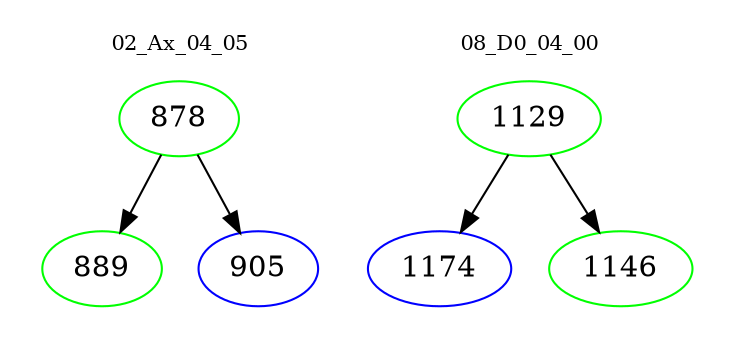 digraph{
subgraph cluster_0 {
color = white
label = "02_Ax_04_05";
fontsize=10;
T0_878 [label="878", color="green"]
T0_878 -> T0_889 [color="black"]
T0_889 [label="889", color="green"]
T0_878 -> T0_905 [color="black"]
T0_905 [label="905", color="blue"]
}
subgraph cluster_1 {
color = white
label = "08_D0_04_00";
fontsize=10;
T1_1129 [label="1129", color="green"]
T1_1129 -> T1_1174 [color="black"]
T1_1174 [label="1174", color="blue"]
T1_1129 -> T1_1146 [color="black"]
T1_1146 [label="1146", color="green"]
}
}
